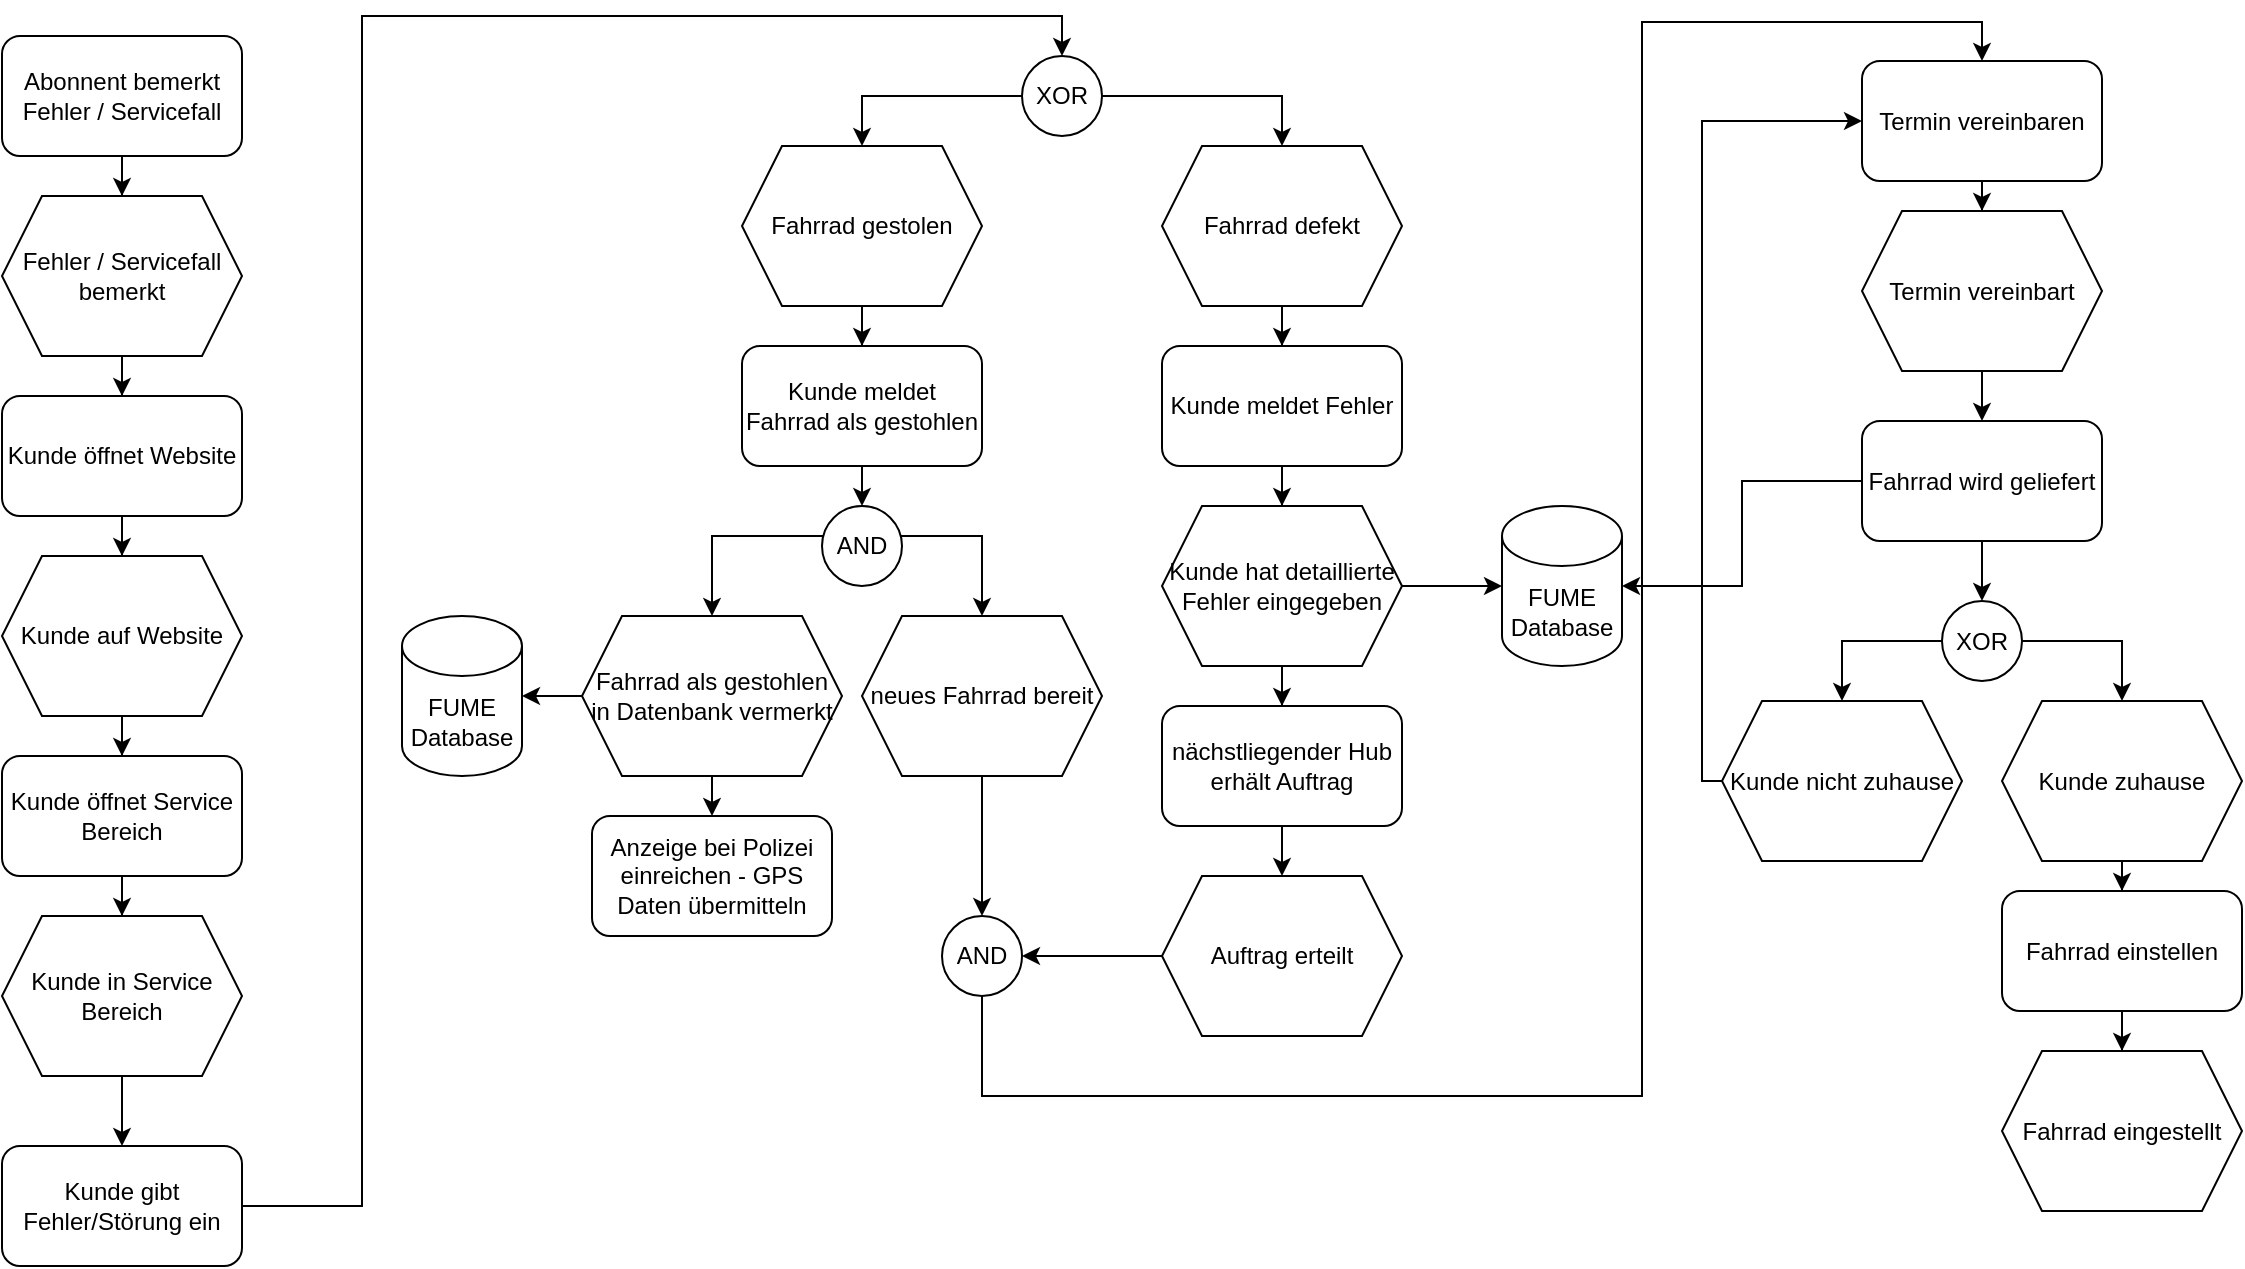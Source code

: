 <mxfile version="14.2.4" type="device"><diagram id="hkSjMpnJ0whSZAR5V3ei" name="Page-1"><mxGraphModel dx="1673" dy="829" grid="1" gridSize="10" guides="1" tooltips="1" connect="1" arrows="1" fold="1" page="1" pageScale="1" pageWidth="827" pageHeight="1169" math="0" shadow="0"><root><mxCell id="0"/><mxCell id="1" parent="0"/><mxCell id="uJqqiEf4Crb91-jR6SdX-1" style="edgeStyle=orthogonalEdgeStyle;rounded=0;orthogonalLoop=1;jettySize=auto;html=1;" edge="1" parent="1" source="uJqqiEf4Crb91-jR6SdX-2" target="uJqqiEf4Crb91-jR6SdX-43"><mxGeometry relative="1" as="geometry"/></mxCell><mxCell id="uJqqiEf4Crb91-jR6SdX-2" value="Abonnent bemerkt Fehler / Servicefall" style="rounded=1;whiteSpace=wrap;html=1;" vertex="1" parent="1"><mxGeometry x="330" y="370" width="120" height="60" as="geometry"/></mxCell><mxCell id="uJqqiEf4Crb91-jR6SdX-3" value="" style="edgeStyle=orthogonalEdgeStyle;rounded=0;orthogonalLoop=1;jettySize=auto;html=1;" edge="1" parent="1" source="uJqqiEf4Crb91-jR6SdX-4" target="uJqqiEf4Crb91-jR6SdX-6"><mxGeometry relative="1" as="geometry"/></mxCell><mxCell id="uJqqiEf4Crb91-jR6SdX-4" value="Kunde öffnet Website" style="rounded=1;whiteSpace=wrap;html=1;" vertex="1" parent="1"><mxGeometry x="330" y="550" width="120" height="60" as="geometry"/></mxCell><mxCell id="uJqqiEf4Crb91-jR6SdX-5" value="" style="edgeStyle=orthogonalEdgeStyle;rounded=0;orthogonalLoop=1;jettySize=auto;html=1;" edge="1" parent="1" source="uJqqiEf4Crb91-jR6SdX-6" target="uJqqiEf4Crb91-jR6SdX-8"><mxGeometry relative="1" as="geometry"/></mxCell><mxCell id="uJqqiEf4Crb91-jR6SdX-6" value="Kunde auf Website" style="shape=hexagon;perimeter=hexagonPerimeter2;whiteSpace=wrap;html=1;fixedSize=1;" vertex="1" parent="1"><mxGeometry x="330" y="630" width="120" height="80" as="geometry"/></mxCell><mxCell id="uJqqiEf4Crb91-jR6SdX-7" value="" style="edgeStyle=orthogonalEdgeStyle;rounded=0;orthogonalLoop=1;jettySize=auto;html=1;" edge="1" parent="1" source="uJqqiEf4Crb91-jR6SdX-8" target="uJqqiEf4Crb91-jR6SdX-10"><mxGeometry relative="1" as="geometry"/></mxCell><mxCell id="uJqqiEf4Crb91-jR6SdX-8" value="Kunde öffnet Service Bereich" style="rounded=1;whiteSpace=wrap;html=1;" vertex="1" parent="1"><mxGeometry x="330" y="730" width="120" height="60" as="geometry"/></mxCell><mxCell id="uJqqiEf4Crb91-jR6SdX-9" style="edgeStyle=orthogonalEdgeStyle;rounded=0;orthogonalLoop=1;jettySize=auto;html=1;" edge="1" parent="1" source="uJqqiEf4Crb91-jR6SdX-10" target="uJqqiEf4Crb91-jR6SdX-45"><mxGeometry relative="1" as="geometry"/></mxCell><mxCell id="uJqqiEf4Crb91-jR6SdX-10" value="Kunde in Service Bereich" style="shape=hexagon;perimeter=hexagonPerimeter2;whiteSpace=wrap;html=1;fixedSize=1;" vertex="1" parent="1"><mxGeometry x="330" y="810" width="120" height="80" as="geometry"/></mxCell><mxCell id="uJqqiEf4Crb91-jR6SdX-11" style="edgeStyle=orthogonalEdgeStyle;rounded=0;orthogonalLoop=1;jettySize=auto;html=1;entryX=0.5;entryY=0;entryDx=0;entryDy=0;exitX=0;exitY=0.5;exitDx=0;exitDy=0;" edge="1" parent="1" source="uJqqiEf4Crb91-jR6SdX-13" target="uJqqiEf4Crb91-jR6SdX-47"><mxGeometry relative="1" as="geometry"/></mxCell><mxCell id="uJqqiEf4Crb91-jR6SdX-12" style="edgeStyle=orthogonalEdgeStyle;rounded=0;orthogonalLoop=1;jettySize=auto;html=1;entryX=0.5;entryY=0;entryDx=0;entryDy=0;" edge="1" parent="1" source="uJqqiEf4Crb91-jR6SdX-13" target="uJqqiEf4Crb91-jR6SdX-49"><mxGeometry relative="1" as="geometry"/></mxCell><mxCell id="uJqqiEf4Crb91-jR6SdX-13" value="XOR" style="ellipse;whiteSpace=wrap;html=1;aspect=fixed;" vertex="1" parent="1"><mxGeometry x="840" y="380" width="40" height="40" as="geometry"/></mxCell><mxCell id="uJqqiEf4Crb91-jR6SdX-14" value="Kunde meldet Fahrrad als gestohlen" style="rounded=1;whiteSpace=wrap;html=1;" vertex="1" parent="1"><mxGeometry x="700" y="525" width="120" height="60" as="geometry"/></mxCell><mxCell id="uJqqiEf4Crb91-jR6SdX-15" value="" style="edgeStyle=orthogonalEdgeStyle;rounded=0;orthogonalLoop=1;jettySize=auto;html=1;" edge="1" parent="1" source="uJqqiEf4Crb91-jR6SdX-16" target="uJqqiEf4Crb91-jR6SdX-22"><mxGeometry relative="1" as="geometry"/></mxCell><mxCell id="uJqqiEf4Crb91-jR6SdX-16" value="Kunde meldet Fehler" style="rounded=1;whiteSpace=wrap;html=1;" vertex="1" parent="1"><mxGeometry x="910" y="525" width="120" height="60" as="geometry"/></mxCell><mxCell id="uJqqiEf4Crb91-jR6SdX-17" value="" style="edgeStyle=orthogonalEdgeStyle;rounded=0;orthogonalLoop=1;jettySize=auto;html=1;" edge="1" parent="1" source="uJqqiEf4Crb91-jR6SdX-19"><mxGeometry relative="1" as="geometry"><mxPoint x="685" y="760" as="targetPoint"/></mxGeometry></mxCell><mxCell id="uJqqiEf4Crb91-jR6SdX-18" value="" style="edgeStyle=orthogonalEdgeStyle;rounded=0;orthogonalLoop=1;jettySize=auto;html=1;" edge="1" parent="1" source="uJqqiEf4Crb91-jR6SdX-19" target="uJqqiEf4Crb91-jR6SdX-29"><mxGeometry relative="1" as="geometry"/></mxCell><mxCell id="uJqqiEf4Crb91-jR6SdX-19" value="Fahrrad als gestohlen in Datenbank vermerkt" style="shape=hexagon;perimeter=hexagonPerimeter2;whiteSpace=wrap;html=1;fixedSize=1;" vertex="1" parent="1"><mxGeometry x="620" y="660" width="130" height="80" as="geometry"/></mxCell><mxCell id="uJqqiEf4Crb91-jR6SdX-20" value="Anzeige bei Polizei einreichen - GPS Daten übermitteln" style="rounded=1;whiteSpace=wrap;html=1;" vertex="1" parent="1"><mxGeometry x="625" y="760" width="120" height="60" as="geometry"/></mxCell><mxCell id="uJqqiEf4Crb91-jR6SdX-21" value="" style="edgeStyle=orthogonalEdgeStyle;rounded=0;orthogonalLoop=1;jettySize=auto;html=1;" edge="1" parent="1" source="uJqqiEf4Crb91-jR6SdX-22" target="uJqqiEf4Crb91-jR6SdX-28"><mxGeometry relative="1" as="geometry"/></mxCell><mxCell id="uJqqiEf4Crb91-jR6SdX-22" value="Kunde hat detaillierte Fehler eingegeben" style="shape=hexagon;perimeter=hexagonPerimeter2;whiteSpace=wrap;html=1;fixedSize=1;" vertex="1" parent="1"><mxGeometry x="910" y="605" width="120" height="80" as="geometry"/></mxCell><mxCell id="uJqqiEf4Crb91-jR6SdX-23" style="edgeStyle=orthogonalEdgeStyle;rounded=0;orthogonalLoop=1;jettySize=auto;html=1;entryX=0.5;entryY=0;entryDx=0;entryDy=0;" edge="1" parent="1" source="uJqqiEf4Crb91-jR6SdX-25" target="uJqqiEf4Crb91-jR6SdX-19"><mxGeometry relative="1" as="geometry"><Array as="points"><mxPoint x="685" y="620"/></Array></mxGeometry></mxCell><mxCell id="uJqqiEf4Crb91-jR6SdX-24" style="edgeStyle=orthogonalEdgeStyle;rounded=0;orthogonalLoop=1;jettySize=auto;html=1;entryX=0.5;entryY=0;entryDx=0;entryDy=0;" edge="1" parent="1" source="uJqqiEf4Crb91-jR6SdX-25" target="uJqqiEf4Crb91-jR6SdX-52"><mxGeometry relative="1" as="geometry"><Array as="points"><mxPoint x="820" y="620"/></Array></mxGeometry></mxCell><mxCell id="uJqqiEf4Crb91-jR6SdX-25" value="AND" style="ellipse;whiteSpace=wrap;html=1;aspect=fixed;" vertex="1" parent="1"><mxGeometry x="740" y="605" width="40" height="40" as="geometry"/></mxCell><mxCell id="uJqqiEf4Crb91-jR6SdX-26" value="" style="endArrow=classic;html=1;exitX=0.5;exitY=1;exitDx=0;exitDy=0;entryX=0.5;entryY=0;entryDx=0;entryDy=0;" edge="1" parent="1" source="uJqqiEf4Crb91-jR6SdX-14" target="uJqqiEf4Crb91-jR6SdX-25"><mxGeometry width="50" height="50" relative="1" as="geometry"><mxPoint x="1080" y="675" as="sourcePoint"/><mxPoint x="1130" y="625" as="targetPoint"/></mxGeometry></mxCell><mxCell id="uJqqiEf4Crb91-jR6SdX-27" style="edgeStyle=orthogonalEdgeStyle;rounded=0;orthogonalLoop=1;jettySize=auto;html=1;" edge="1" parent="1" source="uJqqiEf4Crb91-jR6SdX-28" target="uJqqiEf4Crb91-jR6SdX-59"><mxGeometry relative="1" as="geometry"/></mxCell><mxCell id="uJqqiEf4Crb91-jR6SdX-28" value="nächstliegender Hub erhält Auftrag" style="rounded=1;whiteSpace=wrap;html=1;" vertex="1" parent="1"><mxGeometry x="910" y="705" width="120" height="60" as="geometry"/></mxCell><mxCell id="uJqqiEf4Crb91-jR6SdX-29" value="FUME Database" style="shape=cylinder3;whiteSpace=wrap;html=1;boundedLbl=1;backgroundOutline=1;size=15;" vertex="1" parent="1"><mxGeometry x="530" y="660" width="60" height="80" as="geometry"/></mxCell><mxCell id="uJqqiEf4Crb91-jR6SdX-30" style="edgeStyle=orthogonalEdgeStyle;rounded=0;orthogonalLoop=1;jettySize=auto;html=1;" edge="1" parent="1" source="uJqqiEf4Crb91-jR6SdX-31" target="uJqqiEf4Crb91-jR6SdX-34"><mxGeometry relative="1" as="geometry"/></mxCell><mxCell id="uJqqiEf4Crb91-jR6SdX-62" value="" style="edgeStyle=orthogonalEdgeStyle;rounded=0;orthogonalLoop=1;jettySize=auto;html=1;" edge="1" parent="1" source="uJqqiEf4Crb91-jR6SdX-31" target="uJqqiEf4Crb91-jR6SdX-50"><mxGeometry relative="1" as="geometry"/></mxCell><mxCell id="uJqqiEf4Crb91-jR6SdX-31" value="Fahrrad wird geliefert" style="rounded=1;whiteSpace=wrap;html=1;" vertex="1" parent="1"><mxGeometry x="1260" y="562.5" width="120" height="60" as="geometry"/></mxCell><mxCell id="uJqqiEf4Crb91-jR6SdX-32" style="edgeStyle=orthogonalEdgeStyle;rounded=0;orthogonalLoop=1;jettySize=auto;html=1;entryX=0.5;entryY=0;entryDx=0;entryDy=0;" edge="1" parent="1" source="uJqqiEf4Crb91-jR6SdX-34" target="uJqqiEf4Crb91-jR6SdX-38"><mxGeometry relative="1" as="geometry"><mxPoint x="1270" y="702.5" as="targetPoint"/><Array as="points"><mxPoint x="1250" y="672.5"/></Array></mxGeometry></mxCell><mxCell id="uJqqiEf4Crb91-jR6SdX-33" style="edgeStyle=orthogonalEdgeStyle;rounded=0;orthogonalLoop=1;jettySize=auto;html=1;entryX=0.5;entryY=0;entryDx=0;entryDy=0;" edge="1" parent="1" source="uJqqiEf4Crb91-jR6SdX-34" target="uJqqiEf4Crb91-jR6SdX-36"><mxGeometry relative="1" as="geometry"><Array as="points"><mxPoint x="1390" y="672.5"/></Array></mxGeometry></mxCell><mxCell id="uJqqiEf4Crb91-jR6SdX-34" value="XOR" style="ellipse;whiteSpace=wrap;html=1;aspect=fixed;" vertex="1" parent="1"><mxGeometry x="1300" y="652.5" width="40" height="40" as="geometry"/></mxCell><mxCell id="uJqqiEf4Crb91-jR6SdX-35" style="edgeStyle=orthogonalEdgeStyle;rounded=0;orthogonalLoop=1;jettySize=auto;html=1;" edge="1" parent="1" source="uJqqiEf4Crb91-jR6SdX-36" target="uJqqiEf4Crb91-jR6SdX-40"><mxGeometry relative="1" as="geometry"/></mxCell><mxCell id="uJqqiEf4Crb91-jR6SdX-36" value="Kunde zuhause" style="shape=hexagon;perimeter=hexagonPerimeter2;whiteSpace=wrap;html=1;fixedSize=1;" vertex="1" parent="1"><mxGeometry x="1330" y="702.5" width="120" height="80" as="geometry"/></mxCell><mxCell id="uJqqiEf4Crb91-jR6SdX-37" style="edgeStyle=orthogonalEdgeStyle;rounded=0;orthogonalLoop=1;jettySize=auto;html=1;entryX=0;entryY=0.5;entryDx=0;entryDy=0;" edge="1" parent="1" source="uJqqiEf4Crb91-jR6SdX-38" target="uJqqiEf4Crb91-jR6SdX-54"><mxGeometry relative="1" as="geometry"><Array as="points"><mxPoint x="1180" y="743"/><mxPoint x="1180" y="412"/></Array><mxPoint x="1190" y="500" as="targetPoint"/></mxGeometry></mxCell><mxCell id="uJqqiEf4Crb91-jR6SdX-38" value="Kunde nicht zuhause" style="shape=hexagon;perimeter=hexagonPerimeter2;whiteSpace=wrap;html=1;fixedSize=1;" vertex="1" parent="1"><mxGeometry x="1190" y="702.5" width="120" height="80" as="geometry"/></mxCell><mxCell id="uJqqiEf4Crb91-jR6SdX-39" style="edgeStyle=orthogonalEdgeStyle;rounded=0;orthogonalLoop=1;jettySize=auto;html=1;" edge="1" parent="1" source="uJqqiEf4Crb91-jR6SdX-40" target="uJqqiEf4Crb91-jR6SdX-57"><mxGeometry relative="1" as="geometry"/></mxCell><mxCell id="uJqqiEf4Crb91-jR6SdX-40" value="Fahrrad einstellen" style="rounded=1;whiteSpace=wrap;html=1;" vertex="1" parent="1"><mxGeometry x="1330" y="797.5" width="120" height="60" as="geometry"/></mxCell><mxCell id="uJqqiEf4Crb91-jR6SdX-41" value="" style="endArrow=classic;html=1;exitX=1;exitY=0.5;exitDx=0;exitDy=0;" edge="1" parent="1" source="uJqqiEf4Crb91-jR6SdX-22" target="uJqqiEf4Crb91-jR6SdX-50"><mxGeometry width="50" height="50" relative="1" as="geometry"><mxPoint x="1440" y="495" as="sourcePoint"/><mxPoint x="1490" y="445" as="targetPoint"/></mxGeometry></mxCell><mxCell id="uJqqiEf4Crb91-jR6SdX-42" style="edgeStyle=orthogonalEdgeStyle;rounded=0;orthogonalLoop=1;jettySize=auto;html=1;" edge="1" parent="1" source="uJqqiEf4Crb91-jR6SdX-43" target="uJqqiEf4Crb91-jR6SdX-4"><mxGeometry relative="1" as="geometry"/></mxCell><mxCell id="uJqqiEf4Crb91-jR6SdX-43" value="Fehler / Servicefall bemerkt" style="shape=hexagon;perimeter=hexagonPerimeter2;whiteSpace=wrap;html=1;fixedSize=1;" vertex="1" parent="1"><mxGeometry x="330" y="450" width="120" height="80" as="geometry"/></mxCell><mxCell id="uJqqiEf4Crb91-jR6SdX-44" style="edgeStyle=orthogonalEdgeStyle;rounded=0;orthogonalLoop=1;jettySize=auto;html=1;entryX=0.5;entryY=0;entryDx=0;entryDy=0;" edge="1" parent="1" source="uJqqiEf4Crb91-jR6SdX-45" target="uJqqiEf4Crb91-jR6SdX-13"><mxGeometry relative="1" as="geometry"><Array as="points"><mxPoint x="510" y="955"/><mxPoint x="510" y="360"/><mxPoint x="860" y="360"/></Array></mxGeometry></mxCell><mxCell id="uJqqiEf4Crb91-jR6SdX-45" value="Kunde gibt Fehler/Störung ein" style="rounded=1;whiteSpace=wrap;html=1;" vertex="1" parent="1"><mxGeometry x="330" y="925" width="120" height="60" as="geometry"/></mxCell><mxCell id="uJqqiEf4Crb91-jR6SdX-46" style="edgeStyle=orthogonalEdgeStyle;rounded=0;orthogonalLoop=1;jettySize=auto;html=1;entryX=0.5;entryY=0;entryDx=0;entryDy=0;" edge="1" parent="1" source="uJqqiEf4Crb91-jR6SdX-47" target="uJqqiEf4Crb91-jR6SdX-14"><mxGeometry relative="1" as="geometry"/></mxCell><mxCell id="uJqqiEf4Crb91-jR6SdX-47" value="Fahrrad gestolen" style="shape=hexagon;perimeter=hexagonPerimeter2;whiteSpace=wrap;html=1;fixedSize=1;" vertex="1" parent="1"><mxGeometry x="700" y="425" width="120" height="80" as="geometry"/></mxCell><mxCell id="uJqqiEf4Crb91-jR6SdX-48" style="edgeStyle=orthogonalEdgeStyle;rounded=0;orthogonalLoop=1;jettySize=auto;html=1;" edge="1" parent="1" source="uJqqiEf4Crb91-jR6SdX-49" target="uJqqiEf4Crb91-jR6SdX-16"><mxGeometry relative="1" as="geometry"/></mxCell><mxCell id="uJqqiEf4Crb91-jR6SdX-49" value="Fahrrad defekt" style="shape=hexagon;perimeter=hexagonPerimeter2;whiteSpace=wrap;html=1;fixedSize=1;" vertex="1" parent="1"><mxGeometry x="910" y="425" width="120" height="80" as="geometry"/></mxCell><mxCell id="uJqqiEf4Crb91-jR6SdX-50" value="FUME Database" style="shape=cylinder3;whiteSpace=wrap;html=1;boundedLbl=1;backgroundOutline=1;size=15;" vertex="1" parent="1"><mxGeometry x="1080" y="605" width="60" height="80" as="geometry"/></mxCell><mxCell id="uJqqiEf4Crb91-jR6SdX-51" style="edgeStyle=orthogonalEdgeStyle;rounded=0;orthogonalLoop=1;jettySize=auto;html=1;entryX=0.5;entryY=0;entryDx=0;entryDy=0;" edge="1" parent="1" source="uJqqiEf4Crb91-jR6SdX-52" target="uJqqiEf4Crb91-jR6SdX-61"><mxGeometry relative="1" as="geometry"/></mxCell><mxCell id="uJqqiEf4Crb91-jR6SdX-52" value="neues Fahrrad bereit" style="shape=hexagon;perimeter=hexagonPerimeter2;whiteSpace=wrap;html=1;fixedSize=1;" vertex="1" parent="1"><mxGeometry x="760" y="660" width="120" height="80" as="geometry"/></mxCell><mxCell id="uJqqiEf4Crb91-jR6SdX-53" style="edgeStyle=orthogonalEdgeStyle;rounded=0;orthogonalLoop=1;jettySize=auto;html=1;entryX=0.5;entryY=0;entryDx=0;entryDy=0;" edge="1" parent="1" source="uJqqiEf4Crb91-jR6SdX-54" target="uJqqiEf4Crb91-jR6SdX-56"><mxGeometry relative="1" as="geometry"/></mxCell><mxCell id="uJqqiEf4Crb91-jR6SdX-54" value="Termin vereinbaren" style="rounded=1;whiteSpace=wrap;html=1;" vertex="1" parent="1"><mxGeometry x="1260" y="382.5" width="120" height="60" as="geometry"/></mxCell><mxCell id="uJqqiEf4Crb91-jR6SdX-55" style="edgeStyle=orthogonalEdgeStyle;rounded=0;orthogonalLoop=1;jettySize=auto;html=1;" edge="1" parent="1" source="uJqqiEf4Crb91-jR6SdX-56" target="uJqqiEf4Crb91-jR6SdX-31"><mxGeometry relative="1" as="geometry"/></mxCell><mxCell id="uJqqiEf4Crb91-jR6SdX-56" value="Termin vereinbart" style="shape=hexagon;perimeter=hexagonPerimeter2;whiteSpace=wrap;html=1;fixedSize=1;" vertex="1" parent="1"><mxGeometry x="1260" y="457.5" width="120" height="80" as="geometry"/></mxCell><mxCell id="uJqqiEf4Crb91-jR6SdX-57" value="Fahrrad eingestellt" style="shape=hexagon;perimeter=hexagonPerimeter2;whiteSpace=wrap;html=1;fixedSize=1;" vertex="1" parent="1"><mxGeometry x="1330" y="877.5" width="120" height="80" as="geometry"/></mxCell><mxCell id="uJqqiEf4Crb91-jR6SdX-58" style="edgeStyle=orthogonalEdgeStyle;rounded=0;orthogonalLoop=1;jettySize=auto;html=1;entryX=1;entryY=0.5;entryDx=0;entryDy=0;" edge="1" parent="1" source="uJqqiEf4Crb91-jR6SdX-59" target="uJqqiEf4Crb91-jR6SdX-61"><mxGeometry relative="1" as="geometry"/></mxCell><mxCell id="uJqqiEf4Crb91-jR6SdX-59" value="Auftrag erteilt" style="shape=hexagon;perimeter=hexagonPerimeter2;whiteSpace=wrap;html=1;fixedSize=1;" vertex="1" parent="1"><mxGeometry x="910" y="790" width="120" height="80" as="geometry"/></mxCell><mxCell id="uJqqiEf4Crb91-jR6SdX-60" style="edgeStyle=orthogonalEdgeStyle;rounded=0;orthogonalLoop=1;jettySize=auto;html=1;entryX=0.5;entryY=0;entryDx=0;entryDy=0;" edge="1" parent="1" source="uJqqiEf4Crb91-jR6SdX-61" target="uJqqiEf4Crb91-jR6SdX-54"><mxGeometry relative="1" as="geometry"><Array as="points"><mxPoint x="820" y="900"/><mxPoint x="1150" y="900"/><mxPoint x="1150" y="363"/><mxPoint x="1320" y="363"/></Array></mxGeometry></mxCell><mxCell id="uJqqiEf4Crb91-jR6SdX-61" value="AND" style="ellipse;whiteSpace=wrap;html=1;aspect=fixed;" vertex="1" parent="1"><mxGeometry x="800" y="810" width="40" height="40" as="geometry"/></mxCell></root></mxGraphModel></diagram></mxfile>